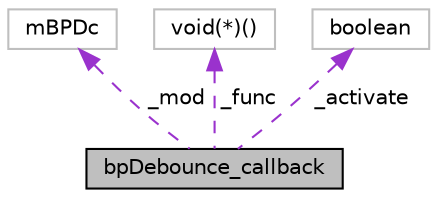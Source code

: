 digraph "bpDebounce_callback"
{
 // LATEX_PDF_SIZE
  edge [fontname="Helvetica",fontsize="10",labelfontname="Helvetica",labelfontsize="10"];
  node [fontname="Helvetica",fontsize="10",shape=record];
  Node1 [label="bpDebounce_callback",height=0.2,width=0.4,color="black", fillcolor="grey75", style="filled", fontcolor="black",tooltip="class pour la gestion des fonction callback atrribuer a l'état du bouton"];
  Node2 -> Node1 [dir="back",color="darkorchid3",fontsize="10",style="dashed",label=" _mod" ,fontname="Helvetica"];
  Node2 [label="mBPDc",height=0.2,width=0.4,color="grey75", fillcolor="white", style="filled",tooltip=" "];
  Node3 -> Node1 [dir="back",color="darkorchid3",fontsize="10",style="dashed",label=" _func" ,fontname="Helvetica"];
  Node3 [label="void(*)()",height=0.2,width=0.4,color="grey75", fillcolor="white", style="filled",tooltip=" "];
  Node4 -> Node1 [dir="back",color="darkorchid3",fontsize="10",style="dashed",label=" _activate" ,fontname="Helvetica"];
  Node4 [label="boolean",height=0.2,width=0.4,color="grey75", fillcolor="white", style="filled",tooltip=" "];
}
